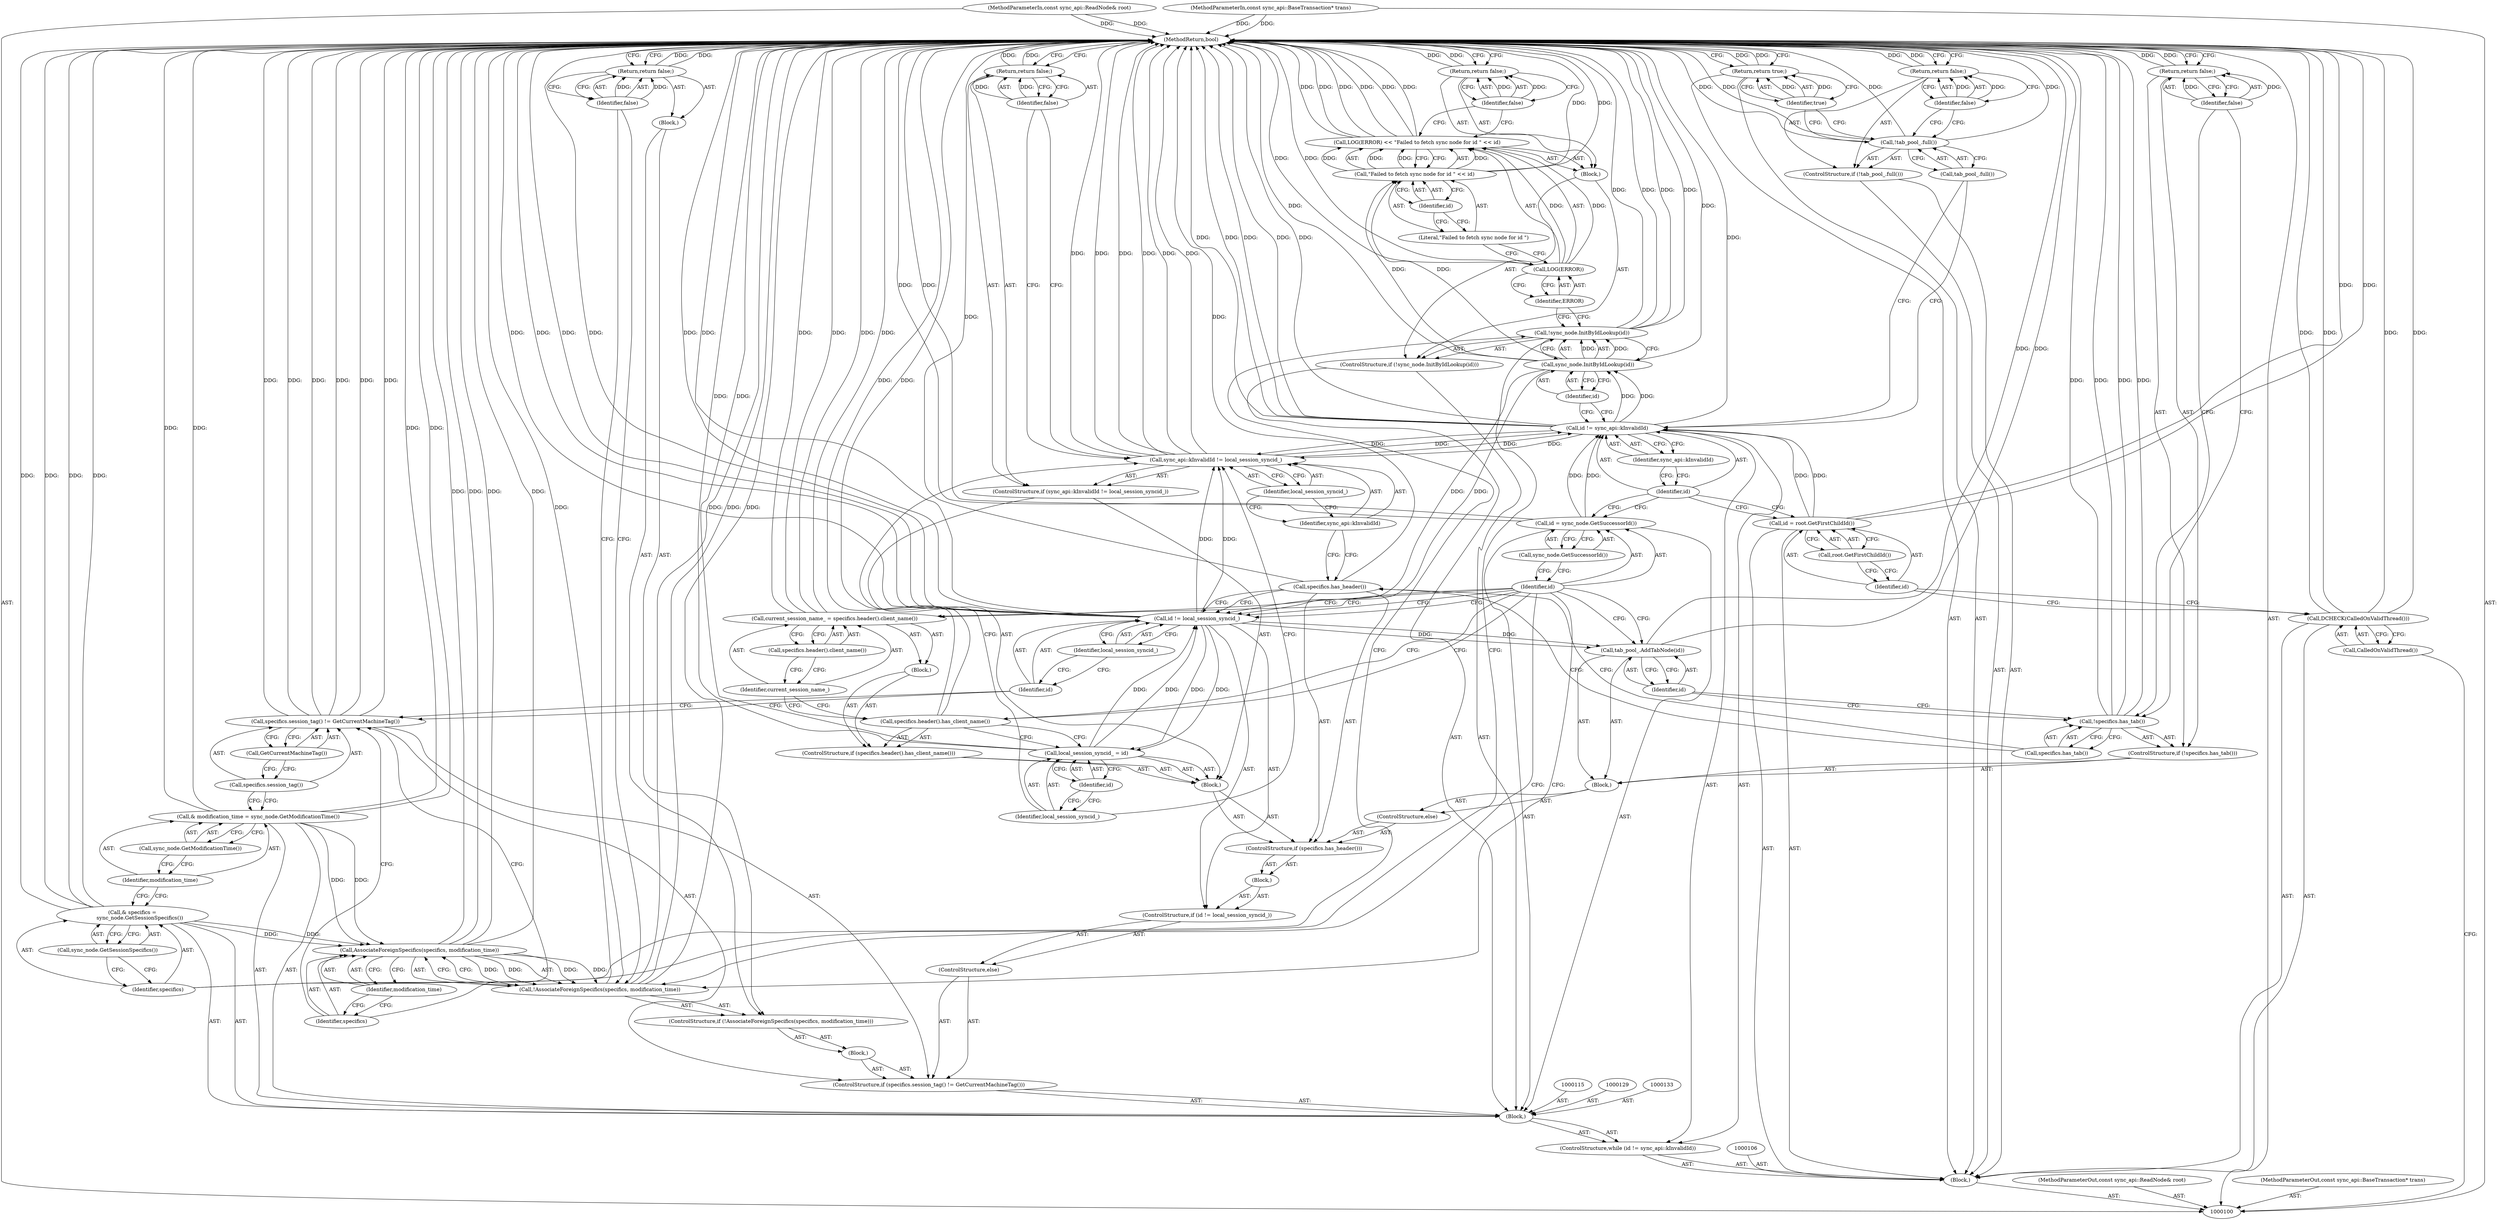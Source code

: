 digraph "1_Chrome_19190765882e272a6a2162c89acdb29110f7e3cf_12" {
"1000193" [label="(MethodReturn,bool)"];
"1000123" [label="(Identifier,ERROR)"];
"1000124" [label="(Call,\"Failed to fetch sync node for id \" << id)"];
"1000125" [label="(Literal,\"Failed to fetch sync node for id \")"];
"1000126" [label="(Identifier,id)"];
"1000121" [label="(Call,LOG(ERROR) << \"Failed to fetch sync node for id \" << id)"];
"1000122" [label="(Call,LOG(ERROR))"];
"1000128" [label="(Identifier,false)"];
"1000127" [label="(Return,return false;)"];
"1000130" [label="(Call,& specifics =\n         sync_node.GetSessionSpecifics())"];
"1000131" [label="(Identifier,specifics)"];
"1000132" [label="(Call,sync_node.GetSessionSpecifics())"];
"1000134" [label="(Call,& modification_time = sync_node.GetModificationTime())"];
"1000135" [label="(Identifier,modification_time)"];
"1000114" [label="(Block,)"];
"1000136" [label="(Call,sync_node.GetModificationTime())"];
"1000140" [label="(Call,GetCurrentMachineTag())"];
"1000137" [label="(ControlStructure,if (specifics.session_tag() != GetCurrentMachineTag()))"];
"1000141" [label="(Block,)"];
"1000138" [label="(Call,specifics.session_tag() != GetCurrentMachineTag())"];
"1000139" [label="(Call,specifics.session_tag())"];
"1000143" [label="(Call,!AssociateForeignSpecifics(specifics, modification_time))"];
"1000144" [label="(Call,AssociateForeignSpecifics(specifics, modification_time))"];
"1000145" [label="(Identifier,specifics)"];
"1000146" [label="(Identifier,modification_time)"];
"1000147" [label="(Block,)"];
"1000142" [label="(ControlStructure,if (!AssociateForeignSpecifics(specifics, modification_time)))"];
"1000149" [label="(Identifier,false)"];
"1000148" [label="(Return,return false;)"];
"1000101" [label="(MethodParameterIn,const sync_api::ReadNode& root)"];
"1000281" [label="(MethodParameterOut,const sync_api::ReadNode& root)"];
"1000151" [label="(ControlStructure,if (id != local_session_syncid_))"];
"1000152" [label="(Call,id != local_session_syncid_)"];
"1000153" [label="(Identifier,id)"];
"1000154" [label="(Identifier,local_session_syncid_)"];
"1000155" [label="(Block,)"];
"1000150" [label="(ControlStructure,else)"];
"1000157" [label="(Call,specifics.has_header())"];
"1000158" [label="(Block,)"];
"1000156" [label="(ControlStructure,if (specifics.has_header()))"];
"1000160" [label="(Call,sync_api::kInvalidId != local_session_syncid_)"];
"1000161" [label="(Identifier,sync_api::kInvalidId)"];
"1000162" [label="(Identifier,local_session_syncid_)"];
"1000159" [label="(ControlStructure,if (sync_api::kInvalidId != local_session_syncid_))"];
"1000163" [label="(Return,return false;)"];
"1000164" [label="(Identifier,false)"];
"1000167" [label="(Identifier,id)"];
"1000165" [label="(Call,local_session_syncid_ = id)"];
"1000166" [label="(Identifier,local_session_syncid_)"];
"1000169" [label="(Call,specifics.header().has_client_name())"];
"1000170" [label="(Block,)"];
"1000168" [label="(ControlStructure,if (specifics.header().has_client_name()))"];
"1000171" [label="(Call,current_session_name_ = specifics.header().client_name())"];
"1000172" [label="(Identifier,current_session_name_)"];
"1000173" [label="(Call,specifics.header().client_name())"];
"1000102" [label="(MethodParameterIn,const sync_api::BaseTransaction* trans)"];
"1000282" [label="(MethodParameterOut,const sync_api::BaseTransaction* trans)"];
"1000103" [label="(Block,)"];
"1000175" [label="(Block,)"];
"1000174" [label="(ControlStructure,else)"];
"1000177" [label="(Call,!specifics.has_tab())"];
"1000178" [label="(Call,specifics.has_tab())"];
"1000176" [label="(ControlStructure,if (!specifics.has_tab()))"];
"1000179" [label="(Return,return false;)"];
"1000180" [label="(Identifier,false)"];
"1000182" [label="(Identifier,id)"];
"1000181" [label="(Call,tab_pool_.AddTabNode(id))"];
"1000183" [label="(Call,id = sync_node.GetSuccessorId())"];
"1000184" [label="(Identifier,id)"];
"1000185" [label="(Call,sync_node.GetSuccessorId())"];
"1000104" [label="(Call,DCHECK(CalledOnValidThread()))"];
"1000105" [label="(Call,CalledOnValidThread())"];
"1000186" [label="(ControlStructure,if (!tab_pool_.full()))"];
"1000187" [label="(Call,!tab_pool_.full())"];
"1000188" [label="(Call,tab_pool_.full())"];
"1000190" [label="(Identifier,false)"];
"1000189" [label="(Return,return false;)"];
"1000191" [label="(Return,return true;)"];
"1000192" [label="(Identifier,true)"];
"1000109" [label="(Call,root.GetFirstChildId())"];
"1000107" [label="(Call,id = root.GetFirstChildId())"];
"1000108" [label="(Identifier,id)"];
"1000113" [label="(Identifier,sync_api::kInvalidId)"];
"1000110" [label="(ControlStructure,while (id != sync_api::kInvalidId))"];
"1000111" [label="(Call,id != sync_api::kInvalidId)"];
"1000112" [label="(Identifier,id)"];
"1000119" [label="(Identifier,id)"];
"1000120" [label="(Block,)"];
"1000116" [label="(ControlStructure,if (!sync_node.InitByIdLookup(id)))"];
"1000117" [label="(Call,!sync_node.InitByIdLookup(id))"];
"1000118" [label="(Call,sync_node.InitByIdLookup(id))"];
"1000193" -> "1000100"  [label="AST: "];
"1000193" -> "1000127"  [label="CFG: "];
"1000193" -> "1000148"  [label="CFG: "];
"1000193" -> "1000163"  [label="CFG: "];
"1000193" -> "1000179"  [label="CFG: "];
"1000193" -> "1000189"  [label="CFG: "];
"1000193" -> "1000191"  [label="CFG: "];
"1000127" -> "1000193"  [label="DDG: "];
"1000191" -> "1000193"  [label="DDG: "];
"1000148" -> "1000193"  [label="DDG: "];
"1000179" -> "1000193"  [label="DDG: "];
"1000163" -> "1000193"  [label="DDG: "];
"1000189" -> "1000193"  [label="DDG: "];
"1000183" -> "1000193"  [label="DDG: "];
"1000169" -> "1000193"  [label="DDG: "];
"1000157" -> "1000193"  [label="DDG: "];
"1000104" -> "1000193"  [label="DDG: "];
"1000104" -> "1000193"  [label="DDG: "];
"1000160" -> "1000193"  [label="DDG: "];
"1000160" -> "1000193"  [label="DDG: "];
"1000160" -> "1000193"  [label="DDG: "];
"1000181" -> "1000193"  [label="DDG: "];
"1000121" -> "1000193"  [label="DDG: "];
"1000121" -> "1000193"  [label="DDG: "];
"1000121" -> "1000193"  [label="DDG: "];
"1000152" -> "1000193"  [label="DDG: "];
"1000152" -> "1000193"  [label="DDG: "];
"1000152" -> "1000193"  [label="DDG: "];
"1000117" -> "1000193"  [label="DDG: "];
"1000117" -> "1000193"  [label="DDG: "];
"1000177" -> "1000193"  [label="DDG: "];
"1000177" -> "1000193"  [label="DDG: "];
"1000138" -> "1000193"  [label="DDG: "];
"1000138" -> "1000193"  [label="DDG: "];
"1000138" -> "1000193"  [label="DDG: "];
"1000118" -> "1000193"  [label="DDG: "];
"1000107" -> "1000193"  [label="DDG: "];
"1000187" -> "1000193"  [label="DDG: "];
"1000187" -> "1000193"  [label="DDG: "];
"1000124" -> "1000193"  [label="DDG: "];
"1000171" -> "1000193"  [label="DDG: "];
"1000171" -> "1000193"  [label="DDG: "];
"1000122" -> "1000193"  [label="DDG: "];
"1000130" -> "1000193"  [label="DDG: "];
"1000130" -> "1000193"  [label="DDG: "];
"1000165" -> "1000193"  [label="DDG: "];
"1000143" -> "1000193"  [label="DDG: "];
"1000143" -> "1000193"  [label="DDG: "];
"1000102" -> "1000193"  [label="DDG: "];
"1000111" -> "1000193"  [label="DDG: "];
"1000111" -> "1000193"  [label="DDG: "];
"1000111" -> "1000193"  [label="DDG: "];
"1000134" -> "1000193"  [label="DDG: "];
"1000134" -> "1000193"  [label="DDG: "];
"1000101" -> "1000193"  [label="DDG: "];
"1000144" -> "1000193"  [label="DDG: "];
"1000144" -> "1000193"  [label="DDG: "];
"1000123" -> "1000122"  [label="AST: "];
"1000123" -> "1000117"  [label="CFG: "];
"1000122" -> "1000123"  [label="CFG: "];
"1000124" -> "1000121"  [label="AST: "];
"1000124" -> "1000126"  [label="CFG: "];
"1000125" -> "1000124"  [label="AST: "];
"1000126" -> "1000124"  [label="AST: "];
"1000121" -> "1000124"  [label="CFG: "];
"1000124" -> "1000193"  [label="DDG: "];
"1000124" -> "1000121"  [label="DDG: "];
"1000124" -> "1000121"  [label="DDG: "];
"1000118" -> "1000124"  [label="DDG: "];
"1000125" -> "1000124"  [label="AST: "];
"1000125" -> "1000122"  [label="CFG: "];
"1000126" -> "1000125"  [label="CFG: "];
"1000126" -> "1000124"  [label="AST: "];
"1000126" -> "1000125"  [label="CFG: "];
"1000124" -> "1000126"  [label="CFG: "];
"1000121" -> "1000120"  [label="AST: "];
"1000121" -> "1000124"  [label="CFG: "];
"1000122" -> "1000121"  [label="AST: "];
"1000124" -> "1000121"  [label="AST: "];
"1000128" -> "1000121"  [label="CFG: "];
"1000121" -> "1000193"  [label="DDG: "];
"1000121" -> "1000193"  [label="DDG: "];
"1000121" -> "1000193"  [label="DDG: "];
"1000122" -> "1000121"  [label="DDG: "];
"1000124" -> "1000121"  [label="DDG: "];
"1000124" -> "1000121"  [label="DDG: "];
"1000122" -> "1000121"  [label="AST: "];
"1000122" -> "1000123"  [label="CFG: "];
"1000123" -> "1000122"  [label="AST: "];
"1000125" -> "1000122"  [label="CFG: "];
"1000122" -> "1000193"  [label="DDG: "];
"1000122" -> "1000121"  [label="DDG: "];
"1000128" -> "1000127"  [label="AST: "];
"1000128" -> "1000121"  [label="CFG: "];
"1000127" -> "1000128"  [label="CFG: "];
"1000128" -> "1000127"  [label="DDG: "];
"1000127" -> "1000120"  [label="AST: "];
"1000127" -> "1000128"  [label="CFG: "];
"1000128" -> "1000127"  [label="AST: "];
"1000193" -> "1000127"  [label="CFG: "];
"1000127" -> "1000193"  [label="DDG: "];
"1000128" -> "1000127"  [label="DDG: "];
"1000130" -> "1000114"  [label="AST: "];
"1000130" -> "1000132"  [label="CFG: "];
"1000131" -> "1000130"  [label="AST: "];
"1000132" -> "1000130"  [label="AST: "];
"1000135" -> "1000130"  [label="CFG: "];
"1000130" -> "1000193"  [label="DDG: "];
"1000130" -> "1000193"  [label="DDG: "];
"1000130" -> "1000144"  [label="DDG: "];
"1000131" -> "1000130"  [label="AST: "];
"1000131" -> "1000117"  [label="CFG: "];
"1000132" -> "1000131"  [label="CFG: "];
"1000132" -> "1000130"  [label="AST: "];
"1000132" -> "1000131"  [label="CFG: "];
"1000130" -> "1000132"  [label="CFG: "];
"1000134" -> "1000114"  [label="AST: "];
"1000134" -> "1000136"  [label="CFG: "];
"1000135" -> "1000134"  [label="AST: "];
"1000136" -> "1000134"  [label="AST: "];
"1000139" -> "1000134"  [label="CFG: "];
"1000134" -> "1000193"  [label="DDG: "];
"1000134" -> "1000193"  [label="DDG: "];
"1000134" -> "1000144"  [label="DDG: "];
"1000135" -> "1000134"  [label="AST: "];
"1000135" -> "1000130"  [label="CFG: "];
"1000136" -> "1000135"  [label="CFG: "];
"1000114" -> "1000110"  [label="AST: "];
"1000115" -> "1000114"  [label="AST: "];
"1000116" -> "1000114"  [label="AST: "];
"1000129" -> "1000114"  [label="AST: "];
"1000130" -> "1000114"  [label="AST: "];
"1000133" -> "1000114"  [label="AST: "];
"1000134" -> "1000114"  [label="AST: "];
"1000137" -> "1000114"  [label="AST: "];
"1000183" -> "1000114"  [label="AST: "];
"1000136" -> "1000134"  [label="AST: "];
"1000136" -> "1000135"  [label="CFG: "];
"1000134" -> "1000136"  [label="CFG: "];
"1000140" -> "1000138"  [label="AST: "];
"1000140" -> "1000139"  [label="CFG: "];
"1000138" -> "1000140"  [label="CFG: "];
"1000137" -> "1000114"  [label="AST: "];
"1000138" -> "1000137"  [label="AST: "];
"1000141" -> "1000137"  [label="AST: "];
"1000150" -> "1000137"  [label="AST: "];
"1000141" -> "1000137"  [label="AST: "];
"1000142" -> "1000141"  [label="AST: "];
"1000138" -> "1000137"  [label="AST: "];
"1000138" -> "1000140"  [label="CFG: "];
"1000139" -> "1000138"  [label="AST: "];
"1000140" -> "1000138"  [label="AST: "];
"1000145" -> "1000138"  [label="CFG: "];
"1000153" -> "1000138"  [label="CFG: "];
"1000138" -> "1000193"  [label="DDG: "];
"1000138" -> "1000193"  [label="DDG: "];
"1000138" -> "1000193"  [label="DDG: "];
"1000139" -> "1000138"  [label="AST: "];
"1000139" -> "1000134"  [label="CFG: "];
"1000140" -> "1000139"  [label="CFG: "];
"1000143" -> "1000142"  [label="AST: "];
"1000143" -> "1000144"  [label="CFG: "];
"1000144" -> "1000143"  [label="AST: "];
"1000149" -> "1000143"  [label="CFG: "];
"1000184" -> "1000143"  [label="CFG: "];
"1000143" -> "1000193"  [label="DDG: "];
"1000143" -> "1000193"  [label="DDG: "];
"1000144" -> "1000143"  [label="DDG: "];
"1000144" -> "1000143"  [label="DDG: "];
"1000144" -> "1000143"  [label="AST: "];
"1000144" -> "1000146"  [label="CFG: "];
"1000145" -> "1000144"  [label="AST: "];
"1000146" -> "1000144"  [label="AST: "];
"1000143" -> "1000144"  [label="CFG: "];
"1000144" -> "1000193"  [label="DDG: "];
"1000144" -> "1000193"  [label="DDG: "];
"1000144" -> "1000143"  [label="DDG: "];
"1000144" -> "1000143"  [label="DDG: "];
"1000130" -> "1000144"  [label="DDG: "];
"1000134" -> "1000144"  [label="DDG: "];
"1000145" -> "1000144"  [label="AST: "];
"1000145" -> "1000138"  [label="CFG: "];
"1000146" -> "1000145"  [label="CFG: "];
"1000146" -> "1000144"  [label="AST: "];
"1000146" -> "1000145"  [label="CFG: "];
"1000144" -> "1000146"  [label="CFG: "];
"1000147" -> "1000142"  [label="AST: "];
"1000148" -> "1000147"  [label="AST: "];
"1000142" -> "1000141"  [label="AST: "];
"1000143" -> "1000142"  [label="AST: "];
"1000147" -> "1000142"  [label="AST: "];
"1000149" -> "1000148"  [label="AST: "];
"1000149" -> "1000143"  [label="CFG: "];
"1000148" -> "1000149"  [label="CFG: "];
"1000149" -> "1000148"  [label="DDG: "];
"1000148" -> "1000147"  [label="AST: "];
"1000148" -> "1000149"  [label="CFG: "];
"1000149" -> "1000148"  [label="AST: "];
"1000193" -> "1000148"  [label="CFG: "];
"1000148" -> "1000193"  [label="DDG: "];
"1000149" -> "1000148"  [label="DDG: "];
"1000101" -> "1000100"  [label="AST: "];
"1000101" -> "1000193"  [label="DDG: "];
"1000281" -> "1000100"  [label="AST: "];
"1000151" -> "1000150"  [label="AST: "];
"1000152" -> "1000151"  [label="AST: "];
"1000155" -> "1000151"  [label="AST: "];
"1000152" -> "1000151"  [label="AST: "];
"1000152" -> "1000154"  [label="CFG: "];
"1000153" -> "1000152"  [label="AST: "];
"1000154" -> "1000152"  [label="AST: "];
"1000157" -> "1000152"  [label="CFG: "];
"1000184" -> "1000152"  [label="CFG: "];
"1000152" -> "1000193"  [label="DDG: "];
"1000152" -> "1000193"  [label="DDG: "];
"1000152" -> "1000193"  [label="DDG: "];
"1000118" -> "1000152"  [label="DDG: "];
"1000165" -> "1000152"  [label="DDG: "];
"1000152" -> "1000160"  [label="DDG: "];
"1000152" -> "1000165"  [label="DDG: "];
"1000152" -> "1000181"  [label="DDG: "];
"1000153" -> "1000152"  [label="AST: "];
"1000153" -> "1000138"  [label="CFG: "];
"1000154" -> "1000153"  [label="CFG: "];
"1000154" -> "1000152"  [label="AST: "];
"1000154" -> "1000153"  [label="CFG: "];
"1000152" -> "1000154"  [label="CFG: "];
"1000155" -> "1000151"  [label="AST: "];
"1000156" -> "1000155"  [label="AST: "];
"1000150" -> "1000137"  [label="AST: "];
"1000151" -> "1000150"  [label="AST: "];
"1000157" -> "1000156"  [label="AST: "];
"1000157" -> "1000152"  [label="CFG: "];
"1000161" -> "1000157"  [label="CFG: "];
"1000178" -> "1000157"  [label="CFG: "];
"1000157" -> "1000193"  [label="DDG: "];
"1000158" -> "1000156"  [label="AST: "];
"1000159" -> "1000158"  [label="AST: "];
"1000165" -> "1000158"  [label="AST: "];
"1000168" -> "1000158"  [label="AST: "];
"1000156" -> "1000155"  [label="AST: "];
"1000157" -> "1000156"  [label="AST: "];
"1000158" -> "1000156"  [label="AST: "];
"1000174" -> "1000156"  [label="AST: "];
"1000160" -> "1000159"  [label="AST: "];
"1000160" -> "1000162"  [label="CFG: "];
"1000161" -> "1000160"  [label="AST: "];
"1000162" -> "1000160"  [label="AST: "];
"1000164" -> "1000160"  [label="CFG: "];
"1000166" -> "1000160"  [label="CFG: "];
"1000160" -> "1000193"  [label="DDG: "];
"1000160" -> "1000193"  [label="DDG: "];
"1000160" -> "1000193"  [label="DDG: "];
"1000160" -> "1000111"  [label="DDG: "];
"1000111" -> "1000160"  [label="DDG: "];
"1000152" -> "1000160"  [label="DDG: "];
"1000161" -> "1000160"  [label="AST: "];
"1000161" -> "1000157"  [label="CFG: "];
"1000162" -> "1000161"  [label="CFG: "];
"1000162" -> "1000160"  [label="AST: "];
"1000162" -> "1000161"  [label="CFG: "];
"1000160" -> "1000162"  [label="CFG: "];
"1000159" -> "1000158"  [label="AST: "];
"1000160" -> "1000159"  [label="AST: "];
"1000163" -> "1000159"  [label="AST: "];
"1000163" -> "1000159"  [label="AST: "];
"1000163" -> "1000164"  [label="CFG: "];
"1000164" -> "1000163"  [label="AST: "];
"1000193" -> "1000163"  [label="CFG: "];
"1000163" -> "1000193"  [label="DDG: "];
"1000164" -> "1000163"  [label="DDG: "];
"1000164" -> "1000163"  [label="AST: "];
"1000164" -> "1000160"  [label="CFG: "];
"1000163" -> "1000164"  [label="CFG: "];
"1000164" -> "1000163"  [label="DDG: "];
"1000167" -> "1000165"  [label="AST: "];
"1000167" -> "1000166"  [label="CFG: "];
"1000165" -> "1000167"  [label="CFG: "];
"1000165" -> "1000158"  [label="AST: "];
"1000165" -> "1000167"  [label="CFG: "];
"1000166" -> "1000165"  [label="AST: "];
"1000167" -> "1000165"  [label="AST: "];
"1000169" -> "1000165"  [label="CFG: "];
"1000165" -> "1000193"  [label="DDG: "];
"1000165" -> "1000152"  [label="DDG: "];
"1000152" -> "1000165"  [label="DDG: "];
"1000166" -> "1000165"  [label="AST: "];
"1000166" -> "1000160"  [label="CFG: "];
"1000167" -> "1000166"  [label="CFG: "];
"1000169" -> "1000168"  [label="AST: "];
"1000169" -> "1000165"  [label="CFG: "];
"1000172" -> "1000169"  [label="CFG: "];
"1000184" -> "1000169"  [label="CFG: "];
"1000169" -> "1000193"  [label="DDG: "];
"1000170" -> "1000168"  [label="AST: "];
"1000171" -> "1000170"  [label="AST: "];
"1000168" -> "1000158"  [label="AST: "];
"1000169" -> "1000168"  [label="AST: "];
"1000170" -> "1000168"  [label="AST: "];
"1000171" -> "1000170"  [label="AST: "];
"1000171" -> "1000173"  [label="CFG: "];
"1000172" -> "1000171"  [label="AST: "];
"1000173" -> "1000171"  [label="AST: "];
"1000184" -> "1000171"  [label="CFG: "];
"1000171" -> "1000193"  [label="DDG: "];
"1000171" -> "1000193"  [label="DDG: "];
"1000172" -> "1000171"  [label="AST: "];
"1000172" -> "1000169"  [label="CFG: "];
"1000173" -> "1000172"  [label="CFG: "];
"1000173" -> "1000171"  [label="AST: "];
"1000173" -> "1000172"  [label="CFG: "];
"1000171" -> "1000173"  [label="CFG: "];
"1000102" -> "1000100"  [label="AST: "];
"1000102" -> "1000193"  [label="DDG: "];
"1000282" -> "1000100"  [label="AST: "];
"1000103" -> "1000100"  [label="AST: "];
"1000104" -> "1000103"  [label="AST: "];
"1000106" -> "1000103"  [label="AST: "];
"1000107" -> "1000103"  [label="AST: "];
"1000110" -> "1000103"  [label="AST: "];
"1000186" -> "1000103"  [label="AST: "];
"1000191" -> "1000103"  [label="AST: "];
"1000175" -> "1000174"  [label="AST: "];
"1000176" -> "1000175"  [label="AST: "];
"1000181" -> "1000175"  [label="AST: "];
"1000174" -> "1000156"  [label="AST: "];
"1000175" -> "1000174"  [label="AST: "];
"1000177" -> "1000176"  [label="AST: "];
"1000177" -> "1000178"  [label="CFG: "];
"1000178" -> "1000177"  [label="AST: "];
"1000180" -> "1000177"  [label="CFG: "];
"1000182" -> "1000177"  [label="CFG: "];
"1000177" -> "1000193"  [label="DDG: "];
"1000177" -> "1000193"  [label="DDG: "];
"1000178" -> "1000177"  [label="AST: "];
"1000178" -> "1000157"  [label="CFG: "];
"1000177" -> "1000178"  [label="CFG: "];
"1000176" -> "1000175"  [label="AST: "];
"1000177" -> "1000176"  [label="AST: "];
"1000179" -> "1000176"  [label="AST: "];
"1000179" -> "1000176"  [label="AST: "];
"1000179" -> "1000180"  [label="CFG: "];
"1000180" -> "1000179"  [label="AST: "];
"1000193" -> "1000179"  [label="CFG: "];
"1000179" -> "1000193"  [label="DDG: "];
"1000180" -> "1000179"  [label="DDG: "];
"1000180" -> "1000179"  [label="AST: "];
"1000180" -> "1000177"  [label="CFG: "];
"1000179" -> "1000180"  [label="CFG: "];
"1000180" -> "1000179"  [label="DDG: "];
"1000182" -> "1000181"  [label="AST: "];
"1000182" -> "1000177"  [label="CFG: "];
"1000181" -> "1000182"  [label="CFG: "];
"1000181" -> "1000175"  [label="AST: "];
"1000181" -> "1000182"  [label="CFG: "];
"1000182" -> "1000181"  [label="AST: "];
"1000184" -> "1000181"  [label="CFG: "];
"1000181" -> "1000193"  [label="DDG: "];
"1000152" -> "1000181"  [label="DDG: "];
"1000183" -> "1000114"  [label="AST: "];
"1000183" -> "1000185"  [label="CFG: "];
"1000184" -> "1000183"  [label="AST: "];
"1000185" -> "1000183"  [label="AST: "];
"1000112" -> "1000183"  [label="CFG: "];
"1000183" -> "1000193"  [label="DDG: "];
"1000183" -> "1000111"  [label="DDG: "];
"1000184" -> "1000183"  [label="AST: "];
"1000184" -> "1000143"  [label="CFG: "];
"1000184" -> "1000171"  [label="CFG: "];
"1000184" -> "1000169"  [label="CFG: "];
"1000184" -> "1000181"  [label="CFG: "];
"1000184" -> "1000152"  [label="CFG: "];
"1000185" -> "1000184"  [label="CFG: "];
"1000185" -> "1000183"  [label="AST: "];
"1000185" -> "1000184"  [label="CFG: "];
"1000183" -> "1000185"  [label="CFG: "];
"1000104" -> "1000103"  [label="AST: "];
"1000104" -> "1000105"  [label="CFG: "];
"1000105" -> "1000104"  [label="AST: "];
"1000108" -> "1000104"  [label="CFG: "];
"1000104" -> "1000193"  [label="DDG: "];
"1000104" -> "1000193"  [label="DDG: "];
"1000105" -> "1000104"  [label="AST: "];
"1000105" -> "1000100"  [label="CFG: "];
"1000104" -> "1000105"  [label="CFG: "];
"1000186" -> "1000103"  [label="AST: "];
"1000187" -> "1000186"  [label="AST: "];
"1000189" -> "1000186"  [label="AST: "];
"1000187" -> "1000186"  [label="AST: "];
"1000187" -> "1000188"  [label="CFG: "];
"1000188" -> "1000187"  [label="AST: "];
"1000190" -> "1000187"  [label="CFG: "];
"1000192" -> "1000187"  [label="CFG: "];
"1000187" -> "1000193"  [label="DDG: "];
"1000187" -> "1000193"  [label="DDG: "];
"1000188" -> "1000187"  [label="AST: "];
"1000188" -> "1000111"  [label="CFG: "];
"1000187" -> "1000188"  [label="CFG: "];
"1000190" -> "1000189"  [label="AST: "];
"1000190" -> "1000187"  [label="CFG: "];
"1000189" -> "1000190"  [label="CFG: "];
"1000190" -> "1000189"  [label="DDG: "];
"1000189" -> "1000186"  [label="AST: "];
"1000189" -> "1000190"  [label="CFG: "];
"1000190" -> "1000189"  [label="AST: "];
"1000193" -> "1000189"  [label="CFG: "];
"1000189" -> "1000193"  [label="DDG: "];
"1000190" -> "1000189"  [label="DDG: "];
"1000191" -> "1000103"  [label="AST: "];
"1000191" -> "1000192"  [label="CFG: "];
"1000192" -> "1000191"  [label="AST: "];
"1000193" -> "1000191"  [label="CFG: "];
"1000191" -> "1000193"  [label="DDG: "];
"1000192" -> "1000191"  [label="DDG: "];
"1000192" -> "1000191"  [label="AST: "];
"1000192" -> "1000187"  [label="CFG: "];
"1000191" -> "1000192"  [label="CFG: "];
"1000192" -> "1000191"  [label="DDG: "];
"1000109" -> "1000107"  [label="AST: "];
"1000109" -> "1000108"  [label="CFG: "];
"1000107" -> "1000109"  [label="CFG: "];
"1000107" -> "1000103"  [label="AST: "];
"1000107" -> "1000109"  [label="CFG: "];
"1000108" -> "1000107"  [label="AST: "];
"1000109" -> "1000107"  [label="AST: "];
"1000112" -> "1000107"  [label="CFG: "];
"1000107" -> "1000193"  [label="DDG: "];
"1000107" -> "1000111"  [label="DDG: "];
"1000108" -> "1000107"  [label="AST: "];
"1000108" -> "1000104"  [label="CFG: "];
"1000109" -> "1000108"  [label="CFG: "];
"1000113" -> "1000111"  [label="AST: "];
"1000113" -> "1000112"  [label="CFG: "];
"1000111" -> "1000113"  [label="CFG: "];
"1000110" -> "1000103"  [label="AST: "];
"1000111" -> "1000110"  [label="AST: "];
"1000114" -> "1000110"  [label="AST: "];
"1000111" -> "1000110"  [label="AST: "];
"1000111" -> "1000113"  [label="CFG: "];
"1000112" -> "1000111"  [label="AST: "];
"1000113" -> "1000111"  [label="AST: "];
"1000119" -> "1000111"  [label="CFG: "];
"1000188" -> "1000111"  [label="CFG: "];
"1000111" -> "1000193"  [label="DDG: "];
"1000111" -> "1000193"  [label="DDG: "];
"1000111" -> "1000193"  [label="DDG: "];
"1000107" -> "1000111"  [label="DDG: "];
"1000183" -> "1000111"  [label="DDG: "];
"1000160" -> "1000111"  [label="DDG: "];
"1000111" -> "1000118"  [label="DDG: "];
"1000111" -> "1000160"  [label="DDG: "];
"1000112" -> "1000111"  [label="AST: "];
"1000112" -> "1000183"  [label="CFG: "];
"1000112" -> "1000107"  [label="CFG: "];
"1000113" -> "1000112"  [label="CFG: "];
"1000119" -> "1000118"  [label="AST: "];
"1000119" -> "1000111"  [label="CFG: "];
"1000118" -> "1000119"  [label="CFG: "];
"1000120" -> "1000116"  [label="AST: "];
"1000121" -> "1000120"  [label="AST: "];
"1000127" -> "1000120"  [label="AST: "];
"1000116" -> "1000114"  [label="AST: "];
"1000117" -> "1000116"  [label="AST: "];
"1000120" -> "1000116"  [label="AST: "];
"1000117" -> "1000116"  [label="AST: "];
"1000117" -> "1000118"  [label="CFG: "];
"1000118" -> "1000117"  [label="AST: "];
"1000123" -> "1000117"  [label="CFG: "];
"1000131" -> "1000117"  [label="CFG: "];
"1000117" -> "1000193"  [label="DDG: "];
"1000117" -> "1000193"  [label="DDG: "];
"1000118" -> "1000117"  [label="DDG: "];
"1000118" -> "1000117"  [label="AST: "];
"1000118" -> "1000119"  [label="CFG: "];
"1000119" -> "1000118"  [label="AST: "];
"1000117" -> "1000118"  [label="CFG: "];
"1000118" -> "1000193"  [label="DDG: "];
"1000118" -> "1000117"  [label="DDG: "];
"1000111" -> "1000118"  [label="DDG: "];
"1000118" -> "1000124"  [label="DDG: "];
"1000118" -> "1000152"  [label="DDG: "];
}
